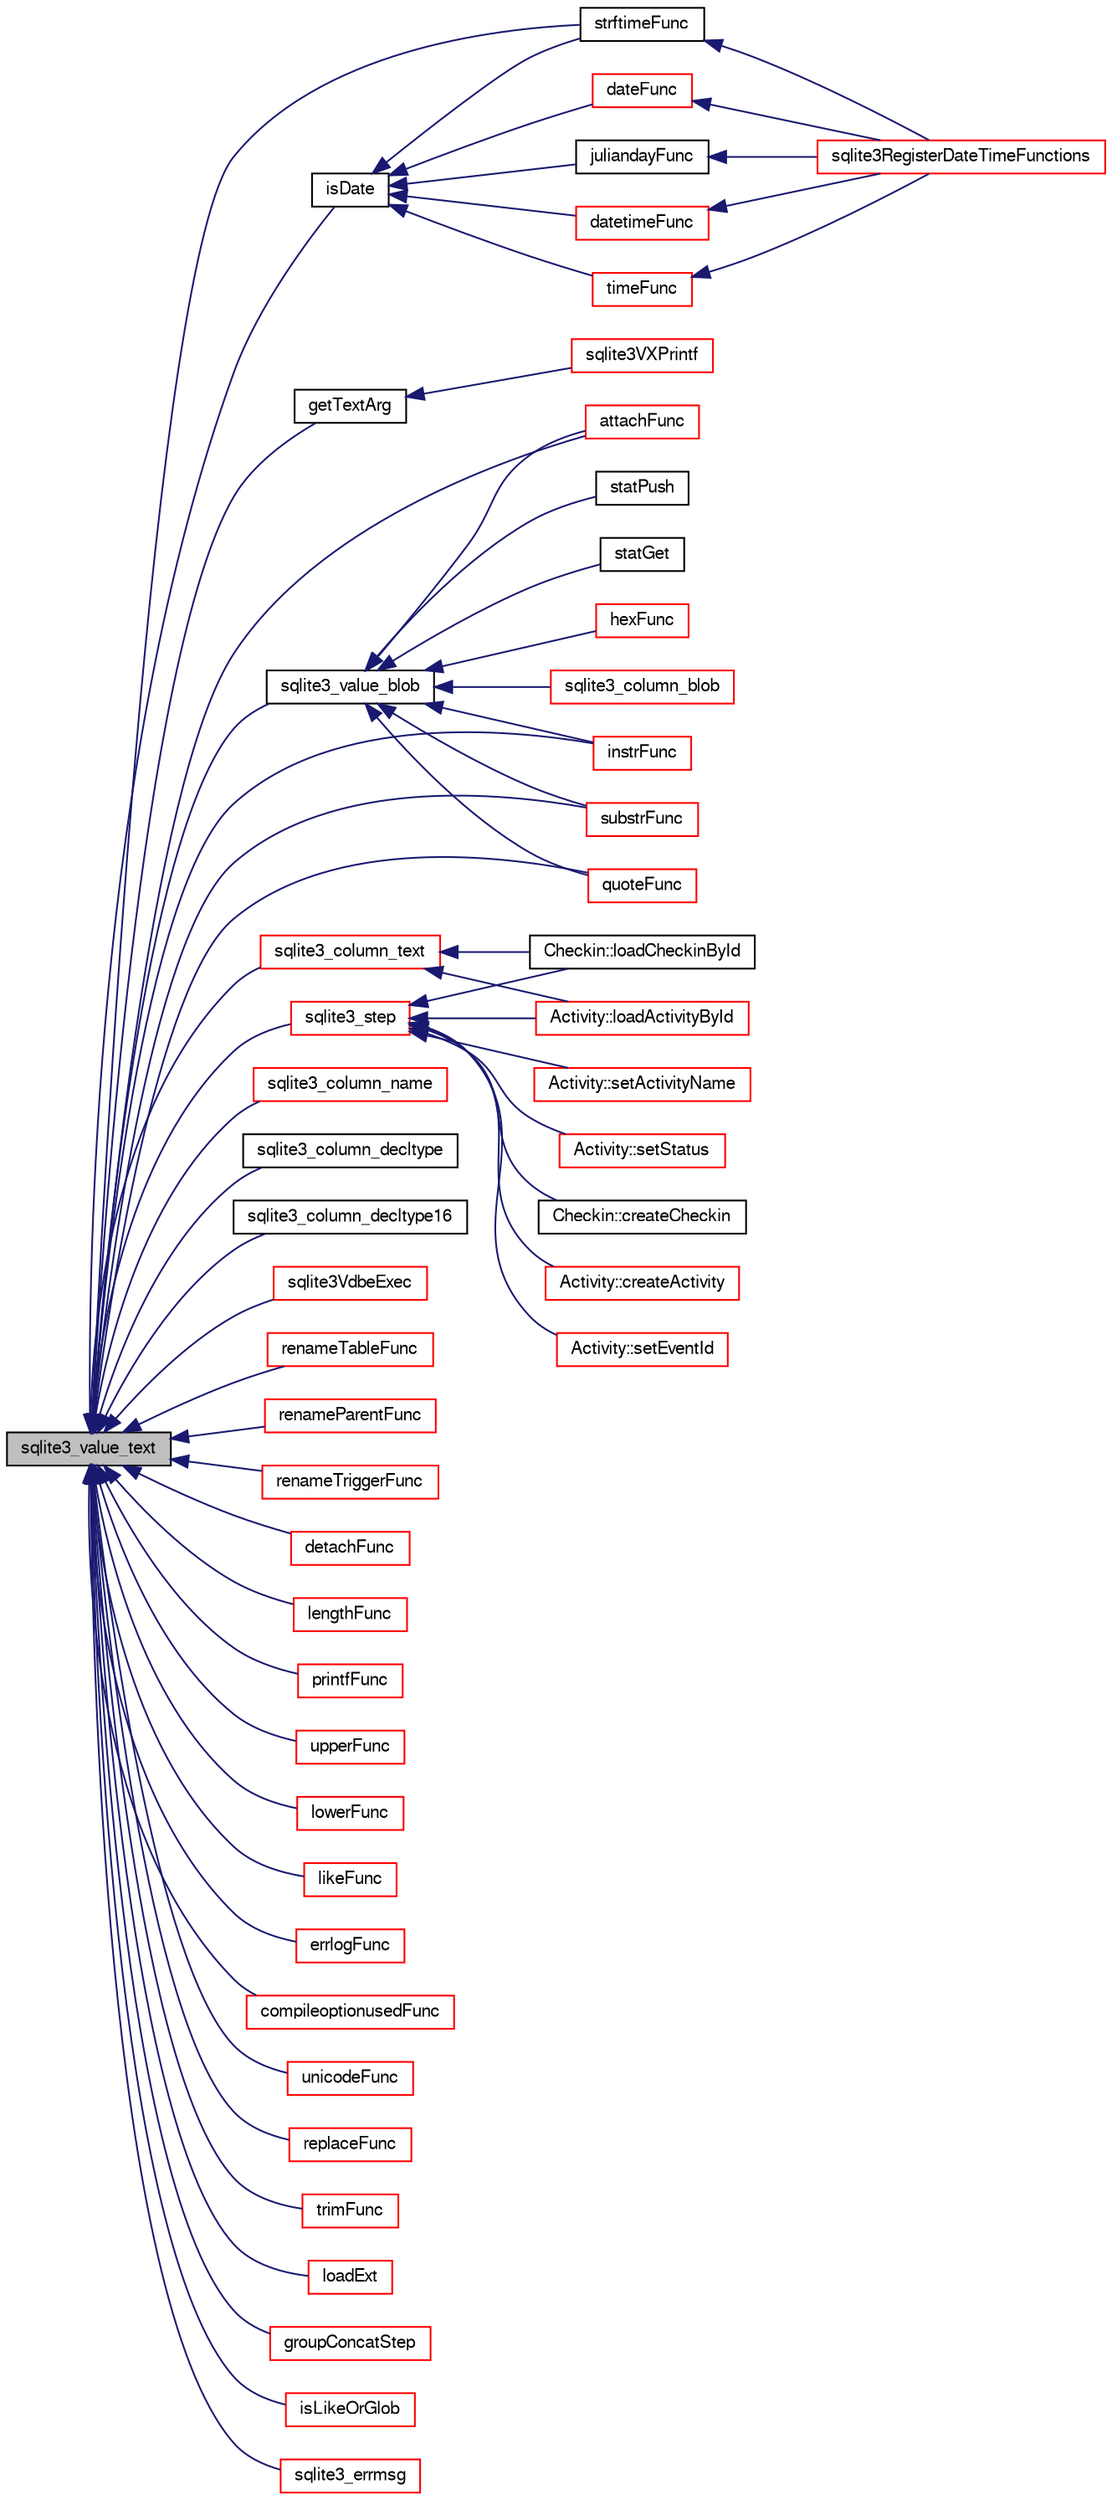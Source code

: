 digraph "sqlite3_value_text"
{
  edge [fontname="FreeSans",fontsize="10",labelfontname="FreeSans",labelfontsize="10"];
  node [fontname="FreeSans",fontsize="10",shape=record];
  rankdir="LR";
  Node398421 [label="sqlite3_value_text",height=0.2,width=0.4,color="black", fillcolor="grey75", style="filled", fontcolor="black"];
  Node398421 -> Node398422 [dir="back",color="midnightblue",fontsize="10",style="solid",fontname="FreeSans"];
  Node398422 [label="isDate",height=0.2,width=0.4,color="black", fillcolor="white", style="filled",URL="$sqlite3_8c.html#a88586fabfb5a2ee248ccf6f5dfb90904"];
  Node398422 -> Node398423 [dir="back",color="midnightblue",fontsize="10",style="solid",fontname="FreeSans"];
  Node398423 [label="juliandayFunc",height=0.2,width=0.4,color="black", fillcolor="white", style="filled",URL="$sqlite3_8c.html#ac3eed2d3f72c21bee1e65f9d0f33a263"];
  Node398423 -> Node398424 [dir="back",color="midnightblue",fontsize="10",style="solid",fontname="FreeSans"];
  Node398424 [label="sqlite3RegisterDateTimeFunctions",height=0.2,width=0.4,color="red", fillcolor="white", style="filled",URL="$sqlite3_8c.html#a44405fdf6c4462912007f6602ecc0bb4"];
  Node398422 -> Node398999 [dir="back",color="midnightblue",fontsize="10",style="solid",fontname="FreeSans"];
  Node398999 [label="datetimeFunc",height=0.2,width=0.4,color="red", fillcolor="white", style="filled",URL="$sqlite3_8c.html#a9755493e1c5c377b5ea7078b4029c24a"];
  Node398999 -> Node398424 [dir="back",color="midnightblue",fontsize="10",style="solid",fontname="FreeSans"];
  Node398422 -> Node399001 [dir="back",color="midnightblue",fontsize="10",style="solid",fontname="FreeSans"];
  Node399001 [label="timeFunc",height=0.2,width=0.4,color="red", fillcolor="white", style="filled",URL="$sqlite3_8c.html#aca881e4cda242c3a8f2256605cbf9e91"];
  Node399001 -> Node398424 [dir="back",color="midnightblue",fontsize="10",style="solid",fontname="FreeSans"];
  Node398422 -> Node399003 [dir="back",color="midnightblue",fontsize="10",style="solid",fontname="FreeSans"];
  Node399003 [label="dateFunc",height=0.2,width=0.4,color="red", fillcolor="white", style="filled",URL="$sqlite3_8c.html#a0895a9abec96efb62b3c986a3c14ee32"];
  Node399003 -> Node398424 [dir="back",color="midnightblue",fontsize="10",style="solid",fontname="FreeSans"];
  Node398422 -> Node399005 [dir="back",color="midnightblue",fontsize="10",style="solid",fontname="FreeSans"];
  Node399005 [label="strftimeFunc",height=0.2,width=0.4,color="black", fillcolor="white", style="filled",URL="$sqlite3_8c.html#af531defbf93ba3aef96decedeafb344f"];
  Node399005 -> Node398424 [dir="back",color="midnightblue",fontsize="10",style="solid",fontname="FreeSans"];
  Node398421 -> Node399005 [dir="back",color="midnightblue",fontsize="10",style="solid",fontname="FreeSans"];
  Node398421 -> Node399094 [dir="back",color="midnightblue",fontsize="10",style="solid",fontname="FreeSans"];
  Node399094 [label="getTextArg",height=0.2,width=0.4,color="black", fillcolor="white", style="filled",URL="$sqlite3_8c.html#afbb41850423ef20071cefaab0431e04d"];
  Node399094 -> Node399095 [dir="back",color="midnightblue",fontsize="10",style="solid",fontname="FreeSans"];
  Node399095 [label="sqlite3VXPrintf",height=0.2,width=0.4,color="red", fillcolor="white", style="filled",URL="$sqlite3_8c.html#a63c25806c9bd4a2b76f9a0eb232c6bde"];
  Node398421 -> Node399148 [dir="back",color="midnightblue",fontsize="10",style="solid",fontname="FreeSans"];
  Node399148 [label="sqlite3_value_blob",height=0.2,width=0.4,color="black", fillcolor="white", style="filled",URL="$sqlite3_8h.html#ad1fe791079db4f1e36cabe30f66b0ad5"];
  Node399148 -> Node399149 [dir="back",color="midnightblue",fontsize="10",style="solid",fontname="FreeSans"];
  Node399149 [label="sqlite3_column_blob",height=0.2,width=0.4,color="red", fillcolor="white", style="filled",URL="$sqlite3_8h.html#a4e4ed7d779580336885fbee879d4a823"];
  Node399148 -> Node399043 [dir="back",color="midnightblue",fontsize="10",style="solid",fontname="FreeSans"];
  Node399043 [label="statPush",height=0.2,width=0.4,color="black", fillcolor="white", style="filled",URL="$sqlite3_8c.html#ae0137bd338f850e7fa8e62bbcedd14a9"];
  Node399148 -> Node399150 [dir="back",color="midnightblue",fontsize="10",style="solid",fontname="FreeSans"];
  Node399150 [label="statGet",height=0.2,width=0.4,color="black", fillcolor="white", style="filled",URL="$sqlite3_8c.html#a6357fb6fa381df401d3be4ef3a93ec6e"];
  Node399148 -> Node398470 [dir="back",color="midnightblue",fontsize="10",style="solid",fontname="FreeSans"];
  Node398470 [label="attachFunc",height=0.2,width=0.4,color="red", fillcolor="white", style="filled",URL="$sqlite3_8c.html#a69cb751a7da501b9a0aa37e0d7c3eaf7"];
  Node399148 -> Node399045 [dir="back",color="midnightblue",fontsize="10",style="solid",fontname="FreeSans"];
  Node399045 [label="instrFunc",height=0.2,width=0.4,color="red", fillcolor="white", style="filled",URL="$sqlite3_8c.html#a8f86ca540b92ac28aaefaa126170cf8c"];
  Node399148 -> Node399046 [dir="back",color="midnightblue",fontsize="10",style="solid",fontname="FreeSans"];
  Node399046 [label="substrFunc",height=0.2,width=0.4,color="red", fillcolor="white", style="filled",URL="$sqlite3_8c.html#a8a8739d9af5589338113371e440b2734"];
  Node399148 -> Node399050 [dir="back",color="midnightblue",fontsize="10",style="solid",fontname="FreeSans"];
  Node399050 [label="quoteFunc",height=0.2,width=0.4,color="red", fillcolor="white", style="filled",URL="$sqlite3_8c.html#a8e64c0ef376144dfad6a4a3d499056b8"];
  Node399148 -> Node399051 [dir="back",color="midnightblue",fontsize="10",style="solid",fontname="FreeSans"];
  Node399051 [label="hexFunc",height=0.2,width=0.4,color="red", fillcolor="white", style="filled",URL="$sqlite3_8c.html#a2e2cd151b75b794723d7c4f30fe57c8b"];
  Node398421 -> Node398444 [dir="back",color="midnightblue",fontsize="10",style="solid",fontname="FreeSans"];
  Node398444 [label="sqlite3_step",height=0.2,width=0.4,color="red", fillcolor="white", style="filled",URL="$sqlite3_8h.html#ac1e491ce36b7471eb28387f7d3c74334"];
  Node398444 -> Node398445 [dir="back",color="midnightblue",fontsize="10",style="solid",fontname="FreeSans"];
  Node398445 [label="Activity::createActivity",height=0.2,width=0.4,color="red", fillcolor="white", style="filled",URL="$classActivity.html#a813cc5e52c14ab49b39014c134e3425b"];
  Node398444 -> Node398448 [dir="back",color="midnightblue",fontsize="10",style="solid",fontname="FreeSans"];
  Node398448 [label="Activity::loadActivityById",height=0.2,width=0.4,color="red", fillcolor="white", style="filled",URL="$classActivity.html#abe4ffb4f08a47212ebf9013259d9e7fd"];
  Node398444 -> Node398450 [dir="back",color="midnightblue",fontsize="10",style="solid",fontname="FreeSans"];
  Node398450 [label="Activity::setEventId",height=0.2,width=0.4,color="red", fillcolor="white", style="filled",URL="$classActivity.html#adb1d0fd0d08f473e068f0a4086bfa9ca"];
  Node398444 -> Node398451 [dir="back",color="midnightblue",fontsize="10",style="solid",fontname="FreeSans"];
  Node398451 [label="Activity::setActivityName",height=0.2,width=0.4,color="red", fillcolor="white", style="filled",URL="$classActivity.html#a62dc3737b33915a36086f9dd26d16a81"];
  Node398444 -> Node398452 [dir="back",color="midnightblue",fontsize="10",style="solid",fontname="FreeSans"];
  Node398452 [label="Activity::setStatus",height=0.2,width=0.4,color="red", fillcolor="white", style="filled",URL="$classActivity.html#af618135a7738f4d2a7ee147a8ef912ea"];
  Node398444 -> Node398453 [dir="back",color="midnightblue",fontsize="10",style="solid",fontname="FreeSans"];
  Node398453 [label="Checkin::createCheckin",height=0.2,width=0.4,color="black", fillcolor="white", style="filled",URL="$classCheckin.html#a4e40acdf7fff0e607f6de4f24f3a163c"];
  Node398444 -> Node398454 [dir="back",color="midnightblue",fontsize="10",style="solid",fontname="FreeSans"];
  Node398454 [label="Checkin::loadCheckinById",height=0.2,width=0.4,color="black", fillcolor="white", style="filled",URL="$classCheckin.html#a3461f70ea6c68475225f2a07f78a21e0"];
  Node398421 -> Node399151 [dir="back",color="midnightblue",fontsize="10",style="solid",fontname="FreeSans"];
  Node399151 [label="sqlite3_column_text",height=0.2,width=0.4,color="red", fillcolor="white", style="filled",URL="$sqlite3_8h.html#a2f04c4c4fcf17f6e866236cce8c0d426"];
  Node399151 -> Node398448 [dir="back",color="midnightblue",fontsize="10",style="solid",fontname="FreeSans"];
  Node399151 -> Node398454 [dir="back",color="midnightblue",fontsize="10",style="solid",fontname="FreeSans"];
  Node398421 -> Node399152 [dir="back",color="midnightblue",fontsize="10",style="solid",fontname="FreeSans"];
  Node399152 [label="sqlite3_column_name",height=0.2,width=0.4,color="red", fillcolor="white", style="filled",URL="$sqlite3_8h.html#a01def208cc0075b490ec34c00e7b4294"];
  Node398421 -> Node399153 [dir="back",color="midnightblue",fontsize="10",style="solid",fontname="FreeSans"];
  Node399153 [label="sqlite3_column_decltype",height=0.2,width=0.4,color="black", fillcolor="white", style="filled",URL="$sqlite3_8h.html#a3cdf5e63589b1235030b6ad95f03d83b"];
  Node398421 -> Node399154 [dir="back",color="midnightblue",fontsize="10",style="solid",fontname="FreeSans"];
  Node399154 [label="sqlite3_column_decltype16",height=0.2,width=0.4,color="black", fillcolor="white", style="filled",URL="$sqlite3_8h.html#a73da44139548b1d8951c84ae59d3c12e"];
  Node398421 -> Node398442 [dir="back",color="midnightblue",fontsize="10",style="solid",fontname="FreeSans"];
  Node398442 [label="sqlite3VdbeExec",height=0.2,width=0.4,color="red", fillcolor="white", style="filled",URL="$sqlite3_8c.html#a8ce40a614bdc56719c4d642b1e4dfb21"];
  Node398421 -> Node398922 [dir="back",color="midnightblue",fontsize="10",style="solid",fontname="FreeSans"];
  Node398922 [label="renameTableFunc",height=0.2,width=0.4,color="red", fillcolor="white", style="filled",URL="$sqlite3_8c.html#aad60fbd27dbc13ef0d06ac3f2d2fc594"];
  Node398421 -> Node398924 [dir="back",color="midnightblue",fontsize="10",style="solid",fontname="FreeSans"];
  Node398924 [label="renameParentFunc",height=0.2,width=0.4,color="red", fillcolor="white", style="filled",URL="$sqlite3_8c.html#a8d4f2e761693277684d0a9b45812b73d"];
  Node398421 -> Node398925 [dir="back",color="midnightblue",fontsize="10",style="solid",fontname="FreeSans"];
  Node398925 [label="renameTriggerFunc",height=0.2,width=0.4,color="red", fillcolor="white", style="filled",URL="$sqlite3_8c.html#ad20a735ddb4907a5d46c017da75a3a12"];
  Node398421 -> Node398470 [dir="back",color="midnightblue",fontsize="10",style="solid",fontname="FreeSans"];
  Node398421 -> Node398657 [dir="back",color="midnightblue",fontsize="10",style="solid",fontname="FreeSans"];
  Node398657 [label="detachFunc",height=0.2,width=0.4,color="red", fillcolor="white", style="filled",URL="$sqlite3_8c.html#a2b3dd04cb87abd088926ab0082a60b77"];
  Node398421 -> Node399044 [dir="back",color="midnightblue",fontsize="10",style="solid",fontname="FreeSans"];
  Node399044 [label="lengthFunc",height=0.2,width=0.4,color="red", fillcolor="white", style="filled",URL="$sqlite3_8c.html#affdabf006c37c26a1c3e325badb83546"];
  Node398421 -> Node399045 [dir="back",color="midnightblue",fontsize="10",style="solid",fontname="FreeSans"];
  Node398421 -> Node399145 [dir="back",color="midnightblue",fontsize="10",style="solid",fontname="FreeSans"];
  Node399145 [label="printfFunc",height=0.2,width=0.4,color="red", fillcolor="white", style="filled",URL="$sqlite3_8c.html#a80ca21d434c7c5b6668bee721331dda8"];
  Node398421 -> Node399046 [dir="back",color="midnightblue",fontsize="10",style="solid",fontname="FreeSans"];
  Node398421 -> Node399047 [dir="back",color="midnightblue",fontsize="10",style="solid",fontname="FreeSans"];
  Node399047 [label="upperFunc",height=0.2,width=0.4,color="red", fillcolor="white", style="filled",URL="$sqlite3_8c.html#a8f26e491f9fd893cdb476c577f39f260"];
  Node398421 -> Node399048 [dir="back",color="midnightblue",fontsize="10",style="solid",fontname="FreeSans"];
  Node399048 [label="lowerFunc",height=0.2,width=0.4,color="red", fillcolor="white", style="filled",URL="$sqlite3_8c.html#a37a07e2d7c0cb4c521e9c334596c89a7"];
  Node398421 -> Node399049 [dir="back",color="midnightblue",fontsize="10",style="solid",fontname="FreeSans"];
  Node399049 [label="likeFunc",height=0.2,width=0.4,color="red", fillcolor="white", style="filled",URL="$sqlite3_8c.html#a066cc91be49c444497acfa7f2e7dfbd3"];
  Node398421 -> Node399139 [dir="back",color="midnightblue",fontsize="10",style="solid",fontname="FreeSans"];
  Node399139 [label="errlogFunc",height=0.2,width=0.4,color="red", fillcolor="white", style="filled",URL="$sqlite3_8c.html#a56d5c8e1f0a43e4c9f8864c27065393f"];
  Node398421 -> Node399155 [dir="back",color="midnightblue",fontsize="10",style="solid",fontname="FreeSans"];
  Node399155 [label="compileoptionusedFunc",height=0.2,width=0.4,color="red", fillcolor="white", style="filled",URL="$sqlite3_8c.html#ab8caa7140383f5e738f29c859232145f"];
  Node398421 -> Node399050 [dir="back",color="midnightblue",fontsize="10",style="solid",fontname="FreeSans"];
  Node398421 -> Node399156 [dir="back",color="midnightblue",fontsize="10",style="solid",fontname="FreeSans"];
  Node399156 [label="unicodeFunc",height=0.2,width=0.4,color="red", fillcolor="white", style="filled",URL="$sqlite3_8c.html#a1d3d012cbe2276d8d713be80884db355"];
  Node398421 -> Node399052 [dir="back",color="midnightblue",fontsize="10",style="solid",fontname="FreeSans"];
  Node399052 [label="replaceFunc",height=0.2,width=0.4,color="red", fillcolor="white", style="filled",URL="$sqlite3_8c.html#a752b98a7c55d204c397a4902b49b1ce4"];
  Node398421 -> Node399053 [dir="back",color="midnightblue",fontsize="10",style="solid",fontname="FreeSans"];
  Node399053 [label="trimFunc",height=0.2,width=0.4,color="red", fillcolor="white", style="filled",URL="$sqlite3_8c.html#afad56dbe7f08139a630156e644b14704"];
  Node398421 -> Node398995 [dir="back",color="midnightblue",fontsize="10",style="solid",fontname="FreeSans"];
  Node398995 [label="loadExt",height=0.2,width=0.4,color="red", fillcolor="white", style="filled",URL="$sqlite3_8c.html#a9f9125be634178265fb95e98b8304548"];
  Node398421 -> Node399054 [dir="back",color="midnightblue",fontsize="10",style="solid",fontname="FreeSans"];
  Node399054 [label="groupConcatStep",height=0.2,width=0.4,color="red", fillcolor="white", style="filled",URL="$sqlite3_8c.html#a5267fc47d0a0d9a8f128c59d100e645d"];
  Node398421 -> Node398551 [dir="back",color="midnightblue",fontsize="10",style="solid",fontname="FreeSans"];
  Node398551 [label="isLikeOrGlob",height=0.2,width=0.4,color="red", fillcolor="white", style="filled",URL="$sqlite3_8c.html#a6c38e495198bf8976f68d1a6ebd74a50"];
  Node398421 -> Node399103 [dir="back",color="midnightblue",fontsize="10",style="solid",fontname="FreeSans"];
  Node399103 [label="sqlite3_errmsg",height=0.2,width=0.4,color="red", fillcolor="white", style="filled",URL="$sqlite3_8h.html#a837fcee5d377d9b9b1ba08b61a5bbb42"];
}
